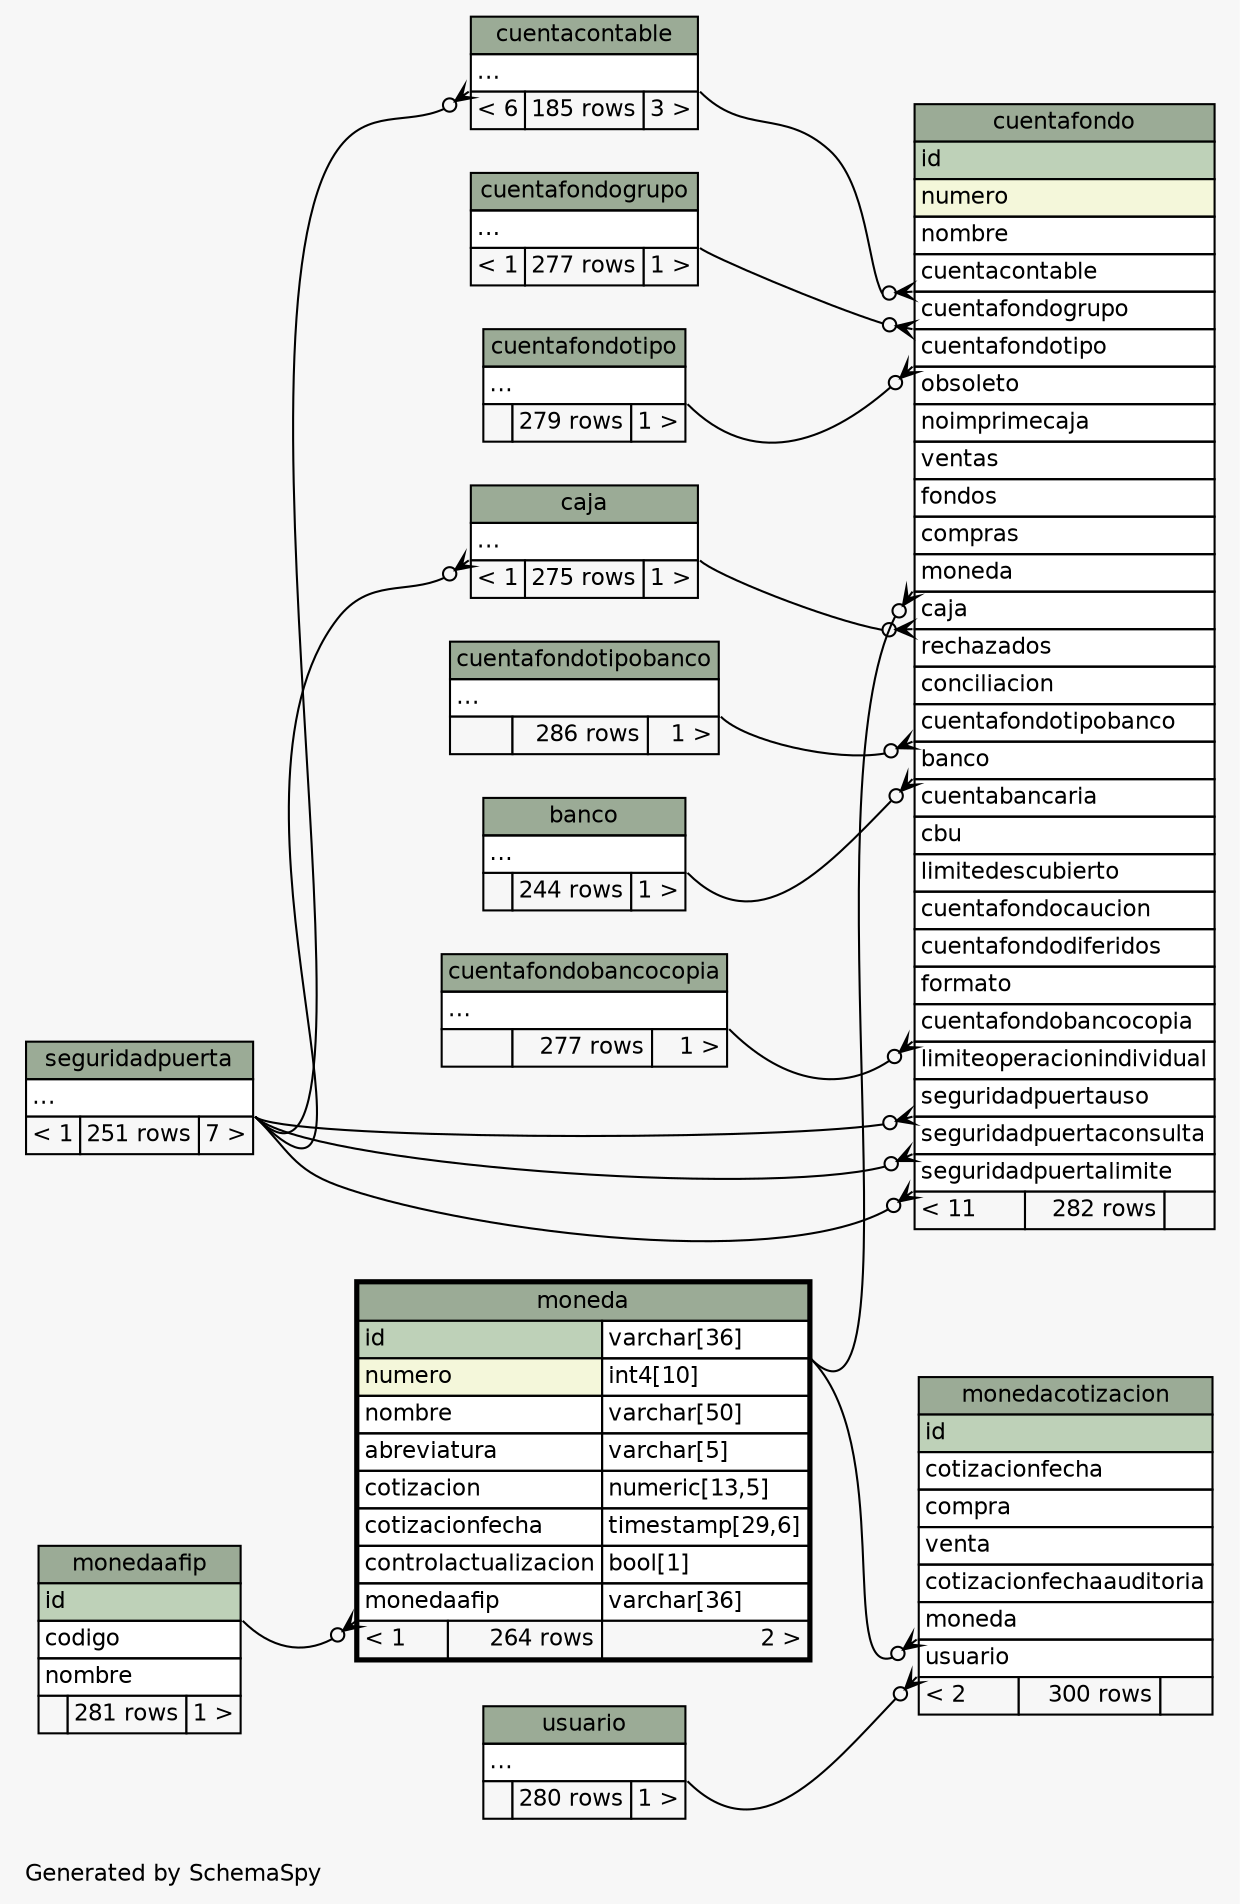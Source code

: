 // dot 2.2.1 on Windows 10 10.0
// SchemaSpy rev 590
digraph "twoDegreesRelationshipsDiagram" {
  graph [
    rankdir="RL"
    bgcolor="#f7f7f7"
    label="\nGenerated by SchemaSpy"
    labeljust="l"
    nodesep="0.18"
    ranksep="0.46"
    fontname="Helvetica"
    fontsize="11"
  ];
  node [
    fontname="Helvetica"
    fontsize="11"
    shape="plaintext"
  ];
  edge [
    arrowsize="0.8"
  ];
  "caja":"elipses":sw -> "seguridadpuerta":"elipses":se [arrowhead=none dir=back arrowtail=crowodot];
  "cuentacontable":"elipses":sw -> "seguridadpuerta":"elipses":se [arrowhead=none dir=back arrowtail=crowodot];
  "cuentafondo":"banco":sw -> "banco":"elipses":se [arrowhead=none dir=back arrowtail=crowodot];
  "cuentafondo":"caja":sw -> "caja":"elipses":se [arrowhead=none dir=back arrowtail=crowodot];
  "cuentafondo":"cuentacontable":sw -> "cuentacontable":"elipses":se [arrowhead=none dir=back arrowtail=crowodot];
  "cuentafondo":"cuentafondobancocopia":sw -> "cuentafondobancocopia":"elipses":se [arrowhead=none dir=back arrowtail=crowodot];
  "cuentafondo":"cuentafondogrupo":sw -> "cuentafondogrupo":"elipses":se [arrowhead=none dir=back arrowtail=crowodot];
  "cuentafondo":"cuentafondotipo":sw -> "cuentafondotipo":"elipses":se [arrowhead=none dir=back arrowtail=crowodot];
  "cuentafondo":"cuentafondotipobanco":sw -> "cuentafondotipobanco":"elipses":se [arrowhead=none dir=back arrowtail=crowodot];
  "cuentafondo":"moneda":sw -> "moneda":"id.type":se [arrowhead=none dir=back arrowtail=crowodot];
  "cuentafondo":"seguridadpuertaconsulta":sw -> "seguridadpuerta":"elipses":se [arrowhead=none dir=back arrowtail=crowodot];
  "cuentafondo":"seguridadpuertalimite":sw -> "seguridadpuerta":"elipses":se [arrowhead=none dir=back arrowtail=crowodot];
  "cuentafondo":"seguridadpuertauso":sw -> "seguridadpuerta":"elipses":se [arrowhead=none dir=back arrowtail=crowodot];
  "moneda":"monedaafip":sw -> "monedaafip":"id":se [arrowhead=none dir=back arrowtail=crowodot];
  "monedacotizacion":"moneda":sw -> "moneda":"id.type":se [arrowhead=none dir=back arrowtail=crowodot];
  "monedacotizacion":"usuario":sw -> "usuario":"elipses":se [arrowhead=none dir=back arrowtail=crowodot];
  "banco" [
    label=<
    <TABLE BORDER="0" CELLBORDER="1" CELLSPACING="0" BGCOLOR="#ffffff">
      <TR><TD COLSPAN="3" BGCOLOR="#9bab96" ALIGN="CENTER">banco</TD></TR>
      <TR><TD PORT="elipses" COLSPAN="3" ALIGN="LEFT">...</TD></TR>
      <TR><TD ALIGN="LEFT" BGCOLOR="#f7f7f7">  </TD><TD ALIGN="RIGHT" BGCOLOR="#f7f7f7">244 rows</TD><TD ALIGN="RIGHT" BGCOLOR="#f7f7f7">1 &gt;</TD></TR>
    </TABLE>>
    URL="banco.html"
    tooltip="banco"
  ];
  "caja" [
    label=<
    <TABLE BORDER="0" CELLBORDER="1" CELLSPACING="0" BGCOLOR="#ffffff">
      <TR><TD COLSPAN="3" BGCOLOR="#9bab96" ALIGN="CENTER">caja</TD></TR>
      <TR><TD PORT="elipses" COLSPAN="3" ALIGN="LEFT">...</TD></TR>
      <TR><TD ALIGN="LEFT" BGCOLOR="#f7f7f7">&lt; 1</TD><TD ALIGN="RIGHT" BGCOLOR="#f7f7f7">275 rows</TD><TD ALIGN="RIGHT" BGCOLOR="#f7f7f7">1 &gt;</TD></TR>
    </TABLE>>
    URL="caja.html"
    tooltip="caja"
  ];
  "cuentacontable" [
    label=<
    <TABLE BORDER="0" CELLBORDER="1" CELLSPACING="0" BGCOLOR="#ffffff">
      <TR><TD COLSPAN="3" BGCOLOR="#9bab96" ALIGN="CENTER">cuentacontable</TD></TR>
      <TR><TD PORT="elipses" COLSPAN="3" ALIGN="LEFT">...</TD></TR>
      <TR><TD ALIGN="LEFT" BGCOLOR="#f7f7f7">&lt; 6</TD><TD ALIGN="RIGHT" BGCOLOR="#f7f7f7">185 rows</TD><TD ALIGN="RIGHT" BGCOLOR="#f7f7f7">3 &gt;</TD></TR>
    </TABLE>>
    URL="cuentacontable.html"
    tooltip="cuentacontable"
  ];
  "cuentafondo" [
    label=<
    <TABLE BORDER="0" CELLBORDER="1" CELLSPACING="0" BGCOLOR="#ffffff">
      <TR><TD COLSPAN="3" BGCOLOR="#9bab96" ALIGN="CENTER">cuentafondo</TD></TR>
      <TR><TD PORT="id" COLSPAN="3" BGCOLOR="#bed1b8" ALIGN="LEFT">id</TD></TR>
      <TR><TD PORT="numero" COLSPAN="3" BGCOLOR="#f4f7da" ALIGN="LEFT">numero</TD></TR>
      <TR><TD PORT="nombre" COLSPAN="3" ALIGN="LEFT">nombre</TD></TR>
      <TR><TD PORT="cuentacontable" COLSPAN="3" ALIGN="LEFT">cuentacontable</TD></TR>
      <TR><TD PORT="cuentafondogrupo" COLSPAN="3" ALIGN="LEFT">cuentafondogrupo</TD></TR>
      <TR><TD PORT="cuentafondotipo" COLSPAN="3" ALIGN="LEFT">cuentafondotipo</TD></TR>
      <TR><TD PORT="obsoleto" COLSPAN="3" ALIGN="LEFT">obsoleto</TD></TR>
      <TR><TD PORT="noimprimecaja" COLSPAN="3" ALIGN="LEFT">noimprimecaja</TD></TR>
      <TR><TD PORT="ventas" COLSPAN="3" ALIGN="LEFT">ventas</TD></TR>
      <TR><TD PORT="fondos" COLSPAN="3" ALIGN="LEFT">fondos</TD></TR>
      <TR><TD PORT="compras" COLSPAN="3" ALIGN="LEFT">compras</TD></TR>
      <TR><TD PORT="moneda" COLSPAN="3" ALIGN="LEFT">moneda</TD></TR>
      <TR><TD PORT="caja" COLSPAN="3" ALIGN="LEFT">caja</TD></TR>
      <TR><TD PORT="rechazados" COLSPAN="3" ALIGN="LEFT">rechazados</TD></TR>
      <TR><TD PORT="conciliacion" COLSPAN="3" ALIGN="LEFT">conciliacion</TD></TR>
      <TR><TD PORT="cuentafondotipobanco" COLSPAN="3" ALIGN="LEFT">cuentafondotipobanco</TD></TR>
      <TR><TD PORT="banco" COLSPAN="3" ALIGN="LEFT">banco</TD></TR>
      <TR><TD PORT="cuentabancaria" COLSPAN="3" ALIGN="LEFT">cuentabancaria</TD></TR>
      <TR><TD PORT="cbu" COLSPAN="3" ALIGN="LEFT">cbu</TD></TR>
      <TR><TD PORT="limitedescubierto" COLSPAN="3" ALIGN="LEFT">limitedescubierto</TD></TR>
      <TR><TD PORT="cuentafondocaucion" COLSPAN="3" ALIGN="LEFT">cuentafondocaucion</TD></TR>
      <TR><TD PORT="cuentafondodiferidos" COLSPAN="3" ALIGN="LEFT">cuentafondodiferidos</TD></TR>
      <TR><TD PORT="formato" COLSPAN="3" ALIGN="LEFT">formato</TD></TR>
      <TR><TD PORT="cuentafondobancocopia" COLSPAN="3" ALIGN="LEFT">cuentafondobancocopia</TD></TR>
      <TR><TD PORT="limiteoperacionindividual" COLSPAN="3" ALIGN="LEFT">limiteoperacionindividual</TD></TR>
      <TR><TD PORT="seguridadpuertauso" COLSPAN="3" ALIGN="LEFT">seguridadpuertauso</TD></TR>
      <TR><TD PORT="seguridadpuertaconsulta" COLSPAN="3" ALIGN="LEFT">seguridadpuertaconsulta</TD></TR>
      <TR><TD PORT="seguridadpuertalimite" COLSPAN="3" ALIGN="LEFT">seguridadpuertalimite</TD></TR>
      <TR><TD ALIGN="LEFT" BGCOLOR="#f7f7f7">&lt; 11</TD><TD ALIGN="RIGHT" BGCOLOR="#f7f7f7">282 rows</TD><TD ALIGN="RIGHT" BGCOLOR="#f7f7f7">  </TD></TR>
    </TABLE>>
    URL="cuentafondo.html"
    tooltip="cuentafondo"
  ];
  "cuentafondobancocopia" [
    label=<
    <TABLE BORDER="0" CELLBORDER="1" CELLSPACING="0" BGCOLOR="#ffffff">
      <TR><TD COLSPAN="3" BGCOLOR="#9bab96" ALIGN="CENTER">cuentafondobancocopia</TD></TR>
      <TR><TD PORT="elipses" COLSPAN="3" ALIGN="LEFT">...</TD></TR>
      <TR><TD ALIGN="LEFT" BGCOLOR="#f7f7f7">  </TD><TD ALIGN="RIGHT" BGCOLOR="#f7f7f7">277 rows</TD><TD ALIGN="RIGHT" BGCOLOR="#f7f7f7">1 &gt;</TD></TR>
    </TABLE>>
    URL="cuentafondobancocopia.html"
    tooltip="cuentafondobancocopia"
  ];
  "cuentafondogrupo" [
    label=<
    <TABLE BORDER="0" CELLBORDER="1" CELLSPACING="0" BGCOLOR="#ffffff">
      <TR><TD COLSPAN="3" BGCOLOR="#9bab96" ALIGN="CENTER">cuentafondogrupo</TD></TR>
      <TR><TD PORT="elipses" COLSPAN="3" ALIGN="LEFT">...</TD></TR>
      <TR><TD ALIGN="LEFT" BGCOLOR="#f7f7f7">&lt; 1</TD><TD ALIGN="RIGHT" BGCOLOR="#f7f7f7">277 rows</TD><TD ALIGN="RIGHT" BGCOLOR="#f7f7f7">1 &gt;</TD></TR>
    </TABLE>>
    URL="cuentafondogrupo.html"
    tooltip="cuentafondogrupo"
  ];
  "cuentafondotipo" [
    label=<
    <TABLE BORDER="0" CELLBORDER="1" CELLSPACING="0" BGCOLOR="#ffffff">
      <TR><TD COLSPAN="3" BGCOLOR="#9bab96" ALIGN="CENTER">cuentafondotipo</TD></TR>
      <TR><TD PORT="elipses" COLSPAN="3" ALIGN="LEFT">...</TD></TR>
      <TR><TD ALIGN="LEFT" BGCOLOR="#f7f7f7">  </TD><TD ALIGN="RIGHT" BGCOLOR="#f7f7f7">279 rows</TD><TD ALIGN="RIGHT" BGCOLOR="#f7f7f7">1 &gt;</TD></TR>
    </TABLE>>
    URL="cuentafondotipo.html"
    tooltip="cuentafondotipo"
  ];
  "cuentafondotipobanco" [
    label=<
    <TABLE BORDER="0" CELLBORDER="1" CELLSPACING="0" BGCOLOR="#ffffff">
      <TR><TD COLSPAN="3" BGCOLOR="#9bab96" ALIGN="CENTER">cuentafondotipobanco</TD></TR>
      <TR><TD PORT="elipses" COLSPAN="3" ALIGN="LEFT">...</TD></TR>
      <TR><TD ALIGN="LEFT" BGCOLOR="#f7f7f7">  </TD><TD ALIGN="RIGHT" BGCOLOR="#f7f7f7">286 rows</TD><TD ALIGN="RIGHT" BGCOLOR="#f7f7f7">1 &gt;</TD></TR>
    </TABLE>>
    URL="cuentafondotipobanco.html"
    tooltip="cuentafondotipobanco"
  ];
  "moneda" [
    label=<
    <TABLE BORDER="2" CELLBORDER="1" CELLSPACING="0" BGCOLOR="#ffffff">
      <TR><TD COLSPAN="3" BGCOLOR="#9bab96" ALIGN="CENTER">moneda</TD></TR>
      <TR><TD PORT="id" COLSPAN="2" BGCOLOR="#bed1b8" ALIGN="LEFT">id</TD><TD PORT="id.type" ALIGN="LEFT">varchar[36]</TD></TR>
      <TR><TD PORT="numero" COLSPAN="2" BGCOLOR="#f4f7da" ALIGN="LEFT">numero</TD><TD PORT="numero.type" ALIGN="LEFT">int4[10]</TD></TR>
      <TR><TD PORT="nombre" COLSPAN="2" ALIGN="LEFT">nombre</TD><TD PORT="nombre.type" ALIGN="LEFT">varchar[50]</TD></TR>
      <TR><TD PORT="abreviatura" COLSPAN="2" ALIGN="LEFT">abreviatura</TD><TD PORT="abreviatura.type" ALIGN="LEFT">varchar[5]</TD></TR>
      <TR><TD PORT="cotizacion" COLSPAN="2" ALIGN="LEFT">cotizacion</TD><TD PORT="cotizacion.type" ALIGN="LEFT">numeric[13,5]</TD></TR>
      <TR><TD PORT="cotizacionfecha" COLSPAN="2" ALIGN="LEFT">cotizacionfecha</TD><TD PORT="cotizacionfecha.type" ALIGN="LEFT">timestamp[29,6]</TD></TR>
      <TR><TD PORT="controlactualizacion" COLSPAN="2" ALIGN="LEFT">controlactualizacion</TD><TD PORT="controlactualizacion.type" ALIGN="LEFT">bool[1]</TD></TR>
      <TR><TD PORT="monedaafip" COLSPAN="2" ALIGN="LEFT">monedaafip</TD><TD PORT="monedaafip.type" ALIGN="LEFT">varchar[36]</TD></TR>
      <TR><TD ALIGN="LEFT" BGCOLOR="#f7f7f7">&lt; 1</TD><TD ALIGN="RIGHT" BGCOLOR="#f7f7f7">264 rows</TD><TD ALIGN="RIGHT" BGCOLOR="#f7f7f7">2 &gt;</TD></TR>
    </TABLE>>
    URL="moneda.html"
    tooltip="moneda"
  ];
  "monedaafip" [
    label=<
    <TABLE BORDER="0" CELLBORDER="1" CELLSPACING="0" BGCOLOR="#ffffff">
      <TR><TD COLSPAN="3" BGCOLOR="#9bab96" ALIGN="CENTER">monedaafip</TD></TR>
      <TR><TD PORT="id" COLSPAN="3" BGCOLOR="#bed1b8" ALIGN="LEFT">id</TD></TR>
      <TR><TD PORT="codigo" COLSPAN="3" ALIGN="LEFT">codigo</TD></TR>
      <TR><TD PORT="nombre" COLSPAN="3" ALIGN="LEFT">nombre</TD></TR>
      <TR><TD ALIGN="LEFT" BGCOLOR="#f7f7f7">  </TD><TD ALIGN="RIGHT" BGCOLOR="#f7f7f7">281 rows</TD><TD ALIGN="RIGHT" BGCOLOR="#f7f7f7">1 &gt;</TD></TR>
    </TABLE>>
    URL="monedaafip.html"
    tooltip="monedaafip"
  ];
  "monedacotizacion" [
    label=<
    <TABLE BORDER="0" CELLBORDER="1" CELLSPACING="0" BGCOLOR="#ffffff">
      <TR><TD COLSPAN="3" BGCOLOR="#9bab96" ALIGN="CENTER">monedacotizacion</TD></TR>
      <TR><TD PORT="id" COLSPAN="3" BGCOLOR="#bed1b8" ALIGN="LEFT">id</TD></TR>
      <TR><TD PORT="cotizacionfecha" COLSPAN="3" ALIGN="LEFT">cotizacionfecha</TD></TR>
      <TR><TD PORT="compra" COLSPAN="3" ALIGN="LEFT">compra</TD></TR>
      <TR><TD PORT="venta" COLSPAN="3" ALIGN="LEFT">venta</TD></TR>
      <TR><TD PORT="cotizacionfechaauditoria" COLSPAN="3" ALIGN="LEFT">cotizacionfechaauditoria</TD></TR>
      <TR><TD PORT="moneda" COLSPAN="3" ALIGN="LEFT">moneda</TD></TR>
      <TR><TD PORT="usuario" COLSPAN="3" ALIGN="LEFT">usuario</TD></TR>
      <TR><TD ALIGN="LEFT" BGCOLOR="#f7f7f7">&lt; 2</TD><TD ALIGN="RIGHT" BGCOLOR="#f7f7f7">300 rows</TD><TD ALIGN="RIGHT" BGCOLOR="#f7f7f7">  </TD></TR>
    </TABLE>>
    URL="monedacotizacion.html"
    tooltip="monedacotizacion"
  ];
  "seguridadpuerta" [
    label=<
    <TABLE BORDER="0" CELLBORDER="1" CELLSPACING="0" BGCOLOR="#ffffff">
      <TR><TD COLSPAN="3" BGCOLOR="#9bab96" ALIGN="CENTER">seguridadpuerta</TD></TR>
      <TR><TD PORT="elipses" COLSPAN="3" ALIGN="LEFT">...</TD></TR>
      <TR><TD ALIGN="LEFT" BGCOLOR="#f7f7f7">&lt; 1</TD><TD ALIGN="RIGHT" BGCOLOR="#f7f7f7">251 rows</TD><TD ALIGN="RIGHT" BGCOLOR="#f7f7f7">7 &gt;</TD></TR>
    </TABLE>>
    URL="seguridadpuerta.html"
    tooltip="seguridadpuerta"
  ];
  "usuario" [
    label=<
    <TABLE BORDER="0" CELLBORDER="1" CELLSPACING="0" BGCOLOR="#ffffff">
      <TR><TD COLSPAN="3" BGCOLOR="#9bab96" ALIGN="CENTER">usuario</TD></TR>
      <TR><TD PORT="elipses" COLSPAN="3" ALIGN="LEFT">...</TD></TR>
      <TR><TD ALIGN="LEFT" BGCOLOR="#f7f7f7">  </TD><TD ALIGN="RIGHT" BGCOLOR="#f7f7f7">280 rows</TD><TD ALIGN="RIGHT" BGCOLOR="#f7f7f7">1 &gt;</TD></TR>
    </TABLE>>
    URL="usuario.html"
    tooltip="usuario"
  ];
}
